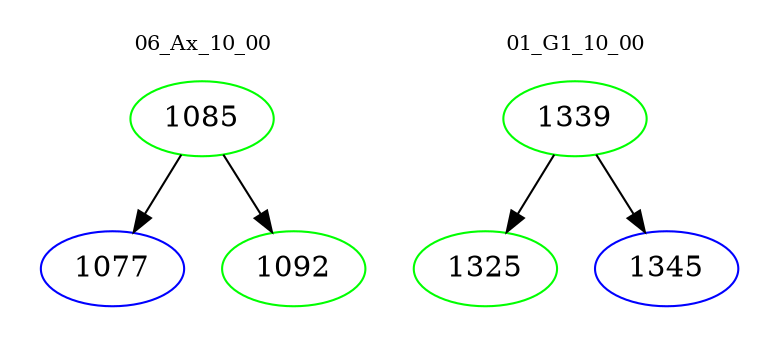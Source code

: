 digraph{
subgraph cluster_0 {
color = white
label = "06_Ax_10_00";
fontsize=10;
T0_1085 [label="1085", color="green"]
T0_1085 -> T0_1077 [color="black"]
T0_1077 [label="1077", color="blue"]
T0_1085 -> T0_1092 [color="black"]
T0_1092 [label="1092", color="green"]
}
subgraph cluster_1 {
color = white
label = "01_G1_10_00";
fontsize=10;
T1_1339 [label="1339", color="green"]
T1_1339 -> T1_1325 [color="black"]
T1_1325 [label="1325", color="green"]
T1_1339 -> T1_1345 [color="black"]
T1_1345 [label="1345", color="blue"]
}
}
